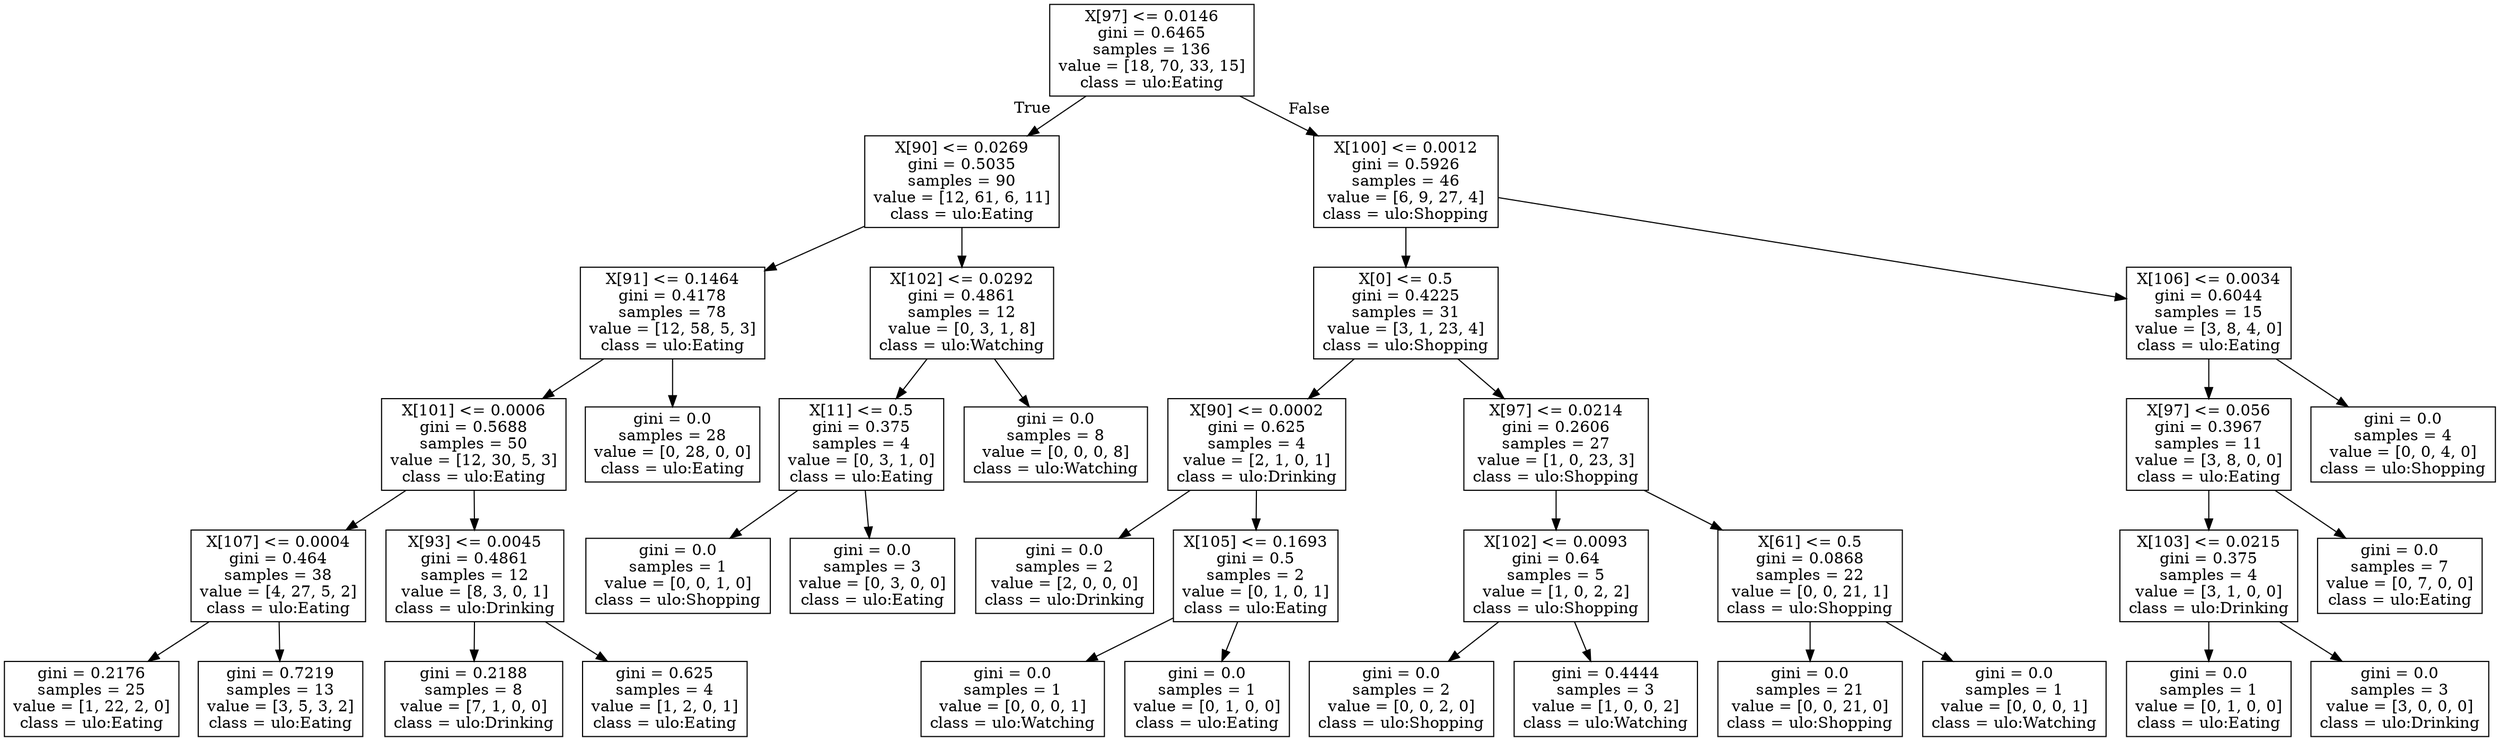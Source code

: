 digraph Tree {
node [shape=box] ;
0 [label="X[97] <= 0.0146\ngini = 0.6465\nsamples = 136\nvalue = [18, 70, 33, 15]\nclass = ulo:Eating"] ;
1 [label="X[90] <= 0.0269\ngini = 0.5035\nsamples = 90\nvalue = [12, 61, 6, 11]\nclass = ulo:Eating"] ;
0 -> 1 [labeldistance=2.5, labelangle=45, headlabel="True"] ;
2 [label="X[91] <= 0.1464\ngini = 0.4178\nsamples = 78\nvalue = [12, 58, 5, 3]\nclass = ulo:Eating"] ;
1 -> 2 ;
3 [label="X[101] <= 0.0006\ngini = 0.5688\nsamples = 50\nvalue = [12, 30, 5, 3]\nclass = ulo:Eating"] ;
2 -> 3 ;
4 [label="X[107] <= 0.0004\ngini = 0.464\nsamples = 38\nvalue = [4, 27, 5, 2]\nclass = ulo:Eating"] ;
3 -> 4 ;
5 [label="gini = 0.2176\nsamples = 25\nvalue = [1, 22, 2, 0]\nclass = ulo:Eating"] ;
4 -> 5 ;
6 [label="gini = 0.7219\nsamples = 13\nvalue = [3, 5, 3, 2]\nclass = ulo:Eating"] ;
4 -> 6 ;
7 [label="X[93] <= 0.0045\ngini = 0.4861\nsamples = 12\nvalue = [8, 3, 0, 1]\nclass = ulo:Drinking"] ;
3 -> 7 ;
8 [label="gini = 0.2188\nsamples = 8\nvalue = [7, 1, 0, 0]\nclass = ulo:Drinking"] ;
7 -> 8 ;
9 [label="gini = 0.625\nsamples = 4\nvalue = [1, 2, 0, 1]\nclass = ulo:Eating"] ;
7 -> 9 ;
10 [label="gini = 0.0\nsamples = 28\nvalue = [0, 28, 0, 0]\nclass = ulo:Eating"] ;
2 -> 10 ;
11 [label="X[102] <= 0.0292\ngini = 0.4861\nsamples = 12\nvalue = [0, 3, 1, 8]\nclass = ulo:Watching"] ;
1 -> 11 ;
12 [label="X[11] <= 0.5\ngini = 0.375\nsamples = 4\nvalue = [0, 3, 1, 0]\nclass = ulo:Eating"] ;
11 -> 12 ;
13 [label="gini = 0.0\nsamples = 1\nvalue = [0, 0, 1, 0]\nclass = ulo:Shopping"] ;
12 -> 13 ;
14 [label="gini = 0.0\nsamples = 3\nvalue = [0, 3, 0, 0]\nclass = ulo:Eating"] ;
12 -> 14 ;
15 [label="gini = 0.0\nsamples = 8\nvalue = [0, 0, 0, 8]\nclass = ulo:Watching"] ;
11 -> 15 ;
16 [label="X[100] <= 0.0012\ngini = 0.5926\nsamples = 46\nvalue = [6, 9, 27, 4]\nclass = ulo:Shopping"] ;
0 -> 16 [labeldistance=2.5, labelangle=-45, headlabel="False"] ;
17 [label="X[0] <= 0.5\ngini = 0.4225\nsamples = 31\nvalue = [3, 1, 23, 4]\nclass = ulo:Shopping"] ;
16 -> 17 ;
18 [label="X[90] <= 0.0002\ngini = 0.625\nsamples = 4\nvalue = [2, 1, 0, 1]\nclass = ulo:Drinking"] ;
17 -> 18 ;
19 [label="gini = 0.0\nsamples = 2\nvalue = [2, 0, 0, 0]\nclass = ulo:Drinking"] ;
18 -> 19 ;
20 [label="X[105] <= 0.1693\ngini = 0.5\nsamples = 2\nvalue = [0, 1, 0, 1]\nclass = ulo:Eating"] ;
18 -> 20 ;
21 [label="gini = 0.0\nsamples = 1\nvalue = [0, 0, 0, 1]\nclass = ulo:Watching"] ;
20 -> 21 ;
22 [label="gini = 0.0\nsamples = 1\nvalue = [0, 1, 0, 0]\nclass = ulo:Eating"] ;
20 -> 22 ;
23 [label="X[97] <= 0.0214\ngini = 0.2606\nsamples = 27\nvalue = [1, 0, 23, 3]\nclass = ulo:Shopping"] ;
17 -> 23 ;
24 [label="X[102] <= 0.0093\ngini = 0.64\nsamples = 5\nvalue = [1, 0, 2, 2]\nclass = ulo:Shopping"] ;
23 -> 24 ;
25 [label="gini = 0.0\nsamples = 2\nvalue = [0, 0, 2, 0]\nclass = ulo:Shopping"] ;
24 -> 25 ;
26 [label="gini = 0.4444\nsamples = 3\nvalue = [1, 0, 0, 2]\nclass = ulo:Watching"] ;
24 -> 26 ;
27 [label="X[61] <= 0.5\ngini = 0.0868\nsamples = 22\nvalue = [0, 0, 21, 1]\nclass = ulo:Shopping"] ;
23 -> 27 ;
28 [label="gini = 0.0\nsamples = 21\nvalue = [0, 0, 21, 0]\nclass = ulo:Shopping"] ;
27 -> 28 ;
29 [label="gini = 0.0\nsamples = 1\nvalue = [0, 0, 0, 1]\nclass = ulo:Watching"] ;
27 -> 29 ;
30 [label="X[106] <= 0.0034\ngini = 0.6044\nsamples = 15\nvalue = [3, 8, 4, 0]\nclass = ulo:Eating"] ;
16 -> 30 ;
31 [label="X[97] <= 0.056\ngini = 0.3967\nsamples = 11\nvalue = [3, 8, 0, 0]\nclass = ulo:Eating"] ;
30 -> 31 ;
32 [label="X[103] <= 0.0215\ngini = 0.375\nsamples = 4\nvalue = [3, 1, 0, 0]\nclass = ulo:Drinking"] ;
31 -> 32 ;
33 [label="gini = 0.0\nsamples = 1\nvalue = [0, 1, 0, 0]\nclass = ulo:Eating"] ;
32 -> 33 ;
34 [label="gini = 0.0\nsamples = 3\nvalue = [3, 0, 0, 0]\nclass = ulo:Drinking"] ;
32 -> 34 ;
35 [label="gini = 0.0\nsamples = 7\nvalue = [0, 7, 0, 0]\nclass = ulo:Eating"] ;
31 -> 35 ;
36 [label="gini = 0.0\nsamples = 4\nvalue = [0, 0, 4, 0]\nclass = ulo:Shopping"] ;
30 -> 36 ;
}